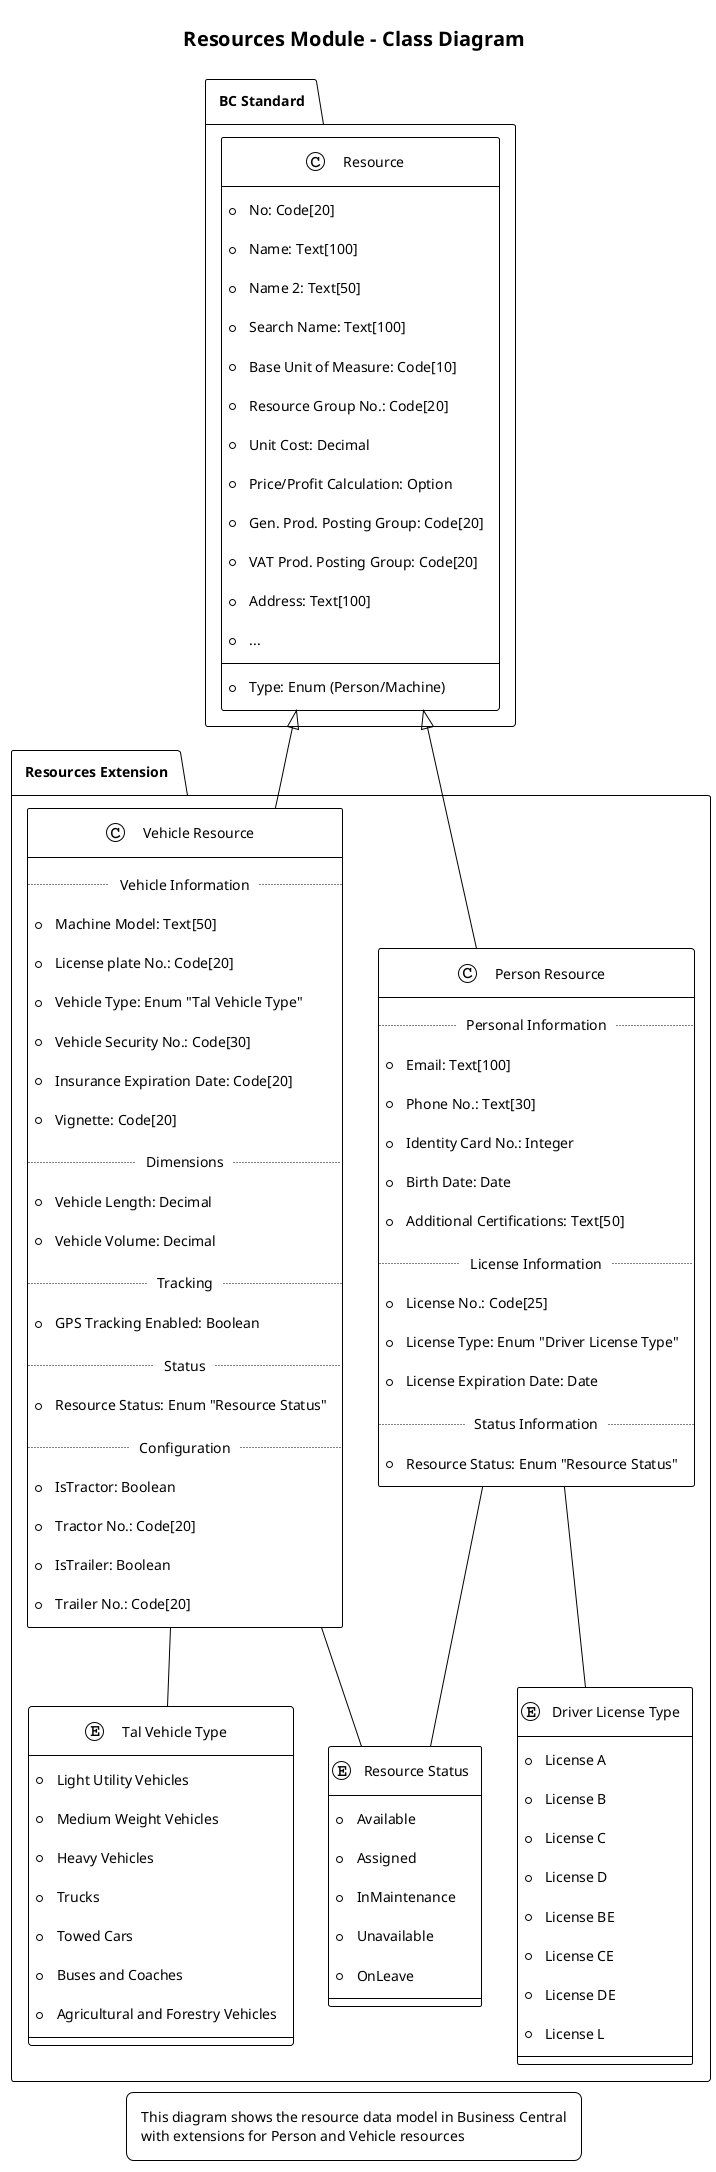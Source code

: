 @startuml Resources Class Diagram
!theme plain
skinparam pageFormat A4
skinparam pageOrientation portrait
skinparam padding 10
skinparam classFontSize 14
skinparam titleFontSize 20
skinparam packageTitleFontSize 16
skinparam legendFontSize 14

title Resources Module - Class Diagram

package "BC Standard" {
  class Resource {
    + No: Code[20]
    + Name: Text[100]
    + Name 2: Text[50]
    + Search Name: Text[100]
    + Type: Enum (Person/Machine)
    + Base Unit of Measure: Code[10]
    + Resource Group No.: Code[20]
    + Unit Cost: Decimal
    + Price/Profit Calculation: Option
    + Gen. Prod. Posting Group: Code[20]
    + VAT Prod. Posting Group: Code[20]
    + Address: Text[100]
    + ...
  }
}

package "Resources Extension" {
  enum "Driver License Type" {
    + License A
    + License B
    + License C
    + License D
    + License BE
    + License CE
    + License DE
    + License L
  }

  enum "Tal Vehicle Type" {
    + Light Utility Vehicles
    + Medium Weight Vehicles
    + Heavy Vehicles
    + Trucks
    + Towed Cars
    + Buses and Coaches
    + Agricultural and Forestry Vehicles
  }

  enum "Resource Status" {
    + Available
    + Assigned
    + InMaintenance
    + Unavailable
    + OnLeave
  }

  class "Person Resource" {
    .. Personal Information ..
    + Email: Text[100]
    + Phone No.: Text[30]
    + Identity Card No.: Integer
    + Birth Date: Date
    + Additional Certifications: Text[50]
    .. License Information ..
    + License No.: Code[25]
    + License Type: Enum "Driver License Type"
    + License Expiration Date: Date
    .. Status Information ..
    + Resource Status: Enum "Resource Status"
  }

  class "Vehicle Resource" {
    .. Vehicle Information ..
    + Machine Model: Text[50]
    + License plate No.: Code[20]
    + Vehicle Type: Enum "Tal Vehicle Type"
    + Vehicle Security No.: Code[30]
    + Insurance Expiration Date: Code[20]
    + Vignette: Code[20]
    .. Dimensions ..
    + Vehicle Length: Decimal
    + Vehicle Volume: Decimal
    .. Tracking ..
    + GPS Tracking Enabled: Boolean
    .. Status ..
    + Resource Status: Enum "Resource Status"
    .. Configuration ..
    + IsTractor: Boolean
    + Tractor No.: Code[20]
    + IsTrailer: Boolean
    + Trailer No.: Code[20]
  }
}

Resource <|-- "Person Resource"
Resource <|-- "Vehicle Resource"
"Person Resource" -- "Driver License Type"
"Vehicle Resource" -- "Tal Vehicle Type"
"Person Resource" -- "Resource Status"
"Vehicle Resource" -- "Resource Status"

legend
  This diagram shows the resource data model in Business Central
  with extensions for Person and Vehicle resources
end legend

@enduml 